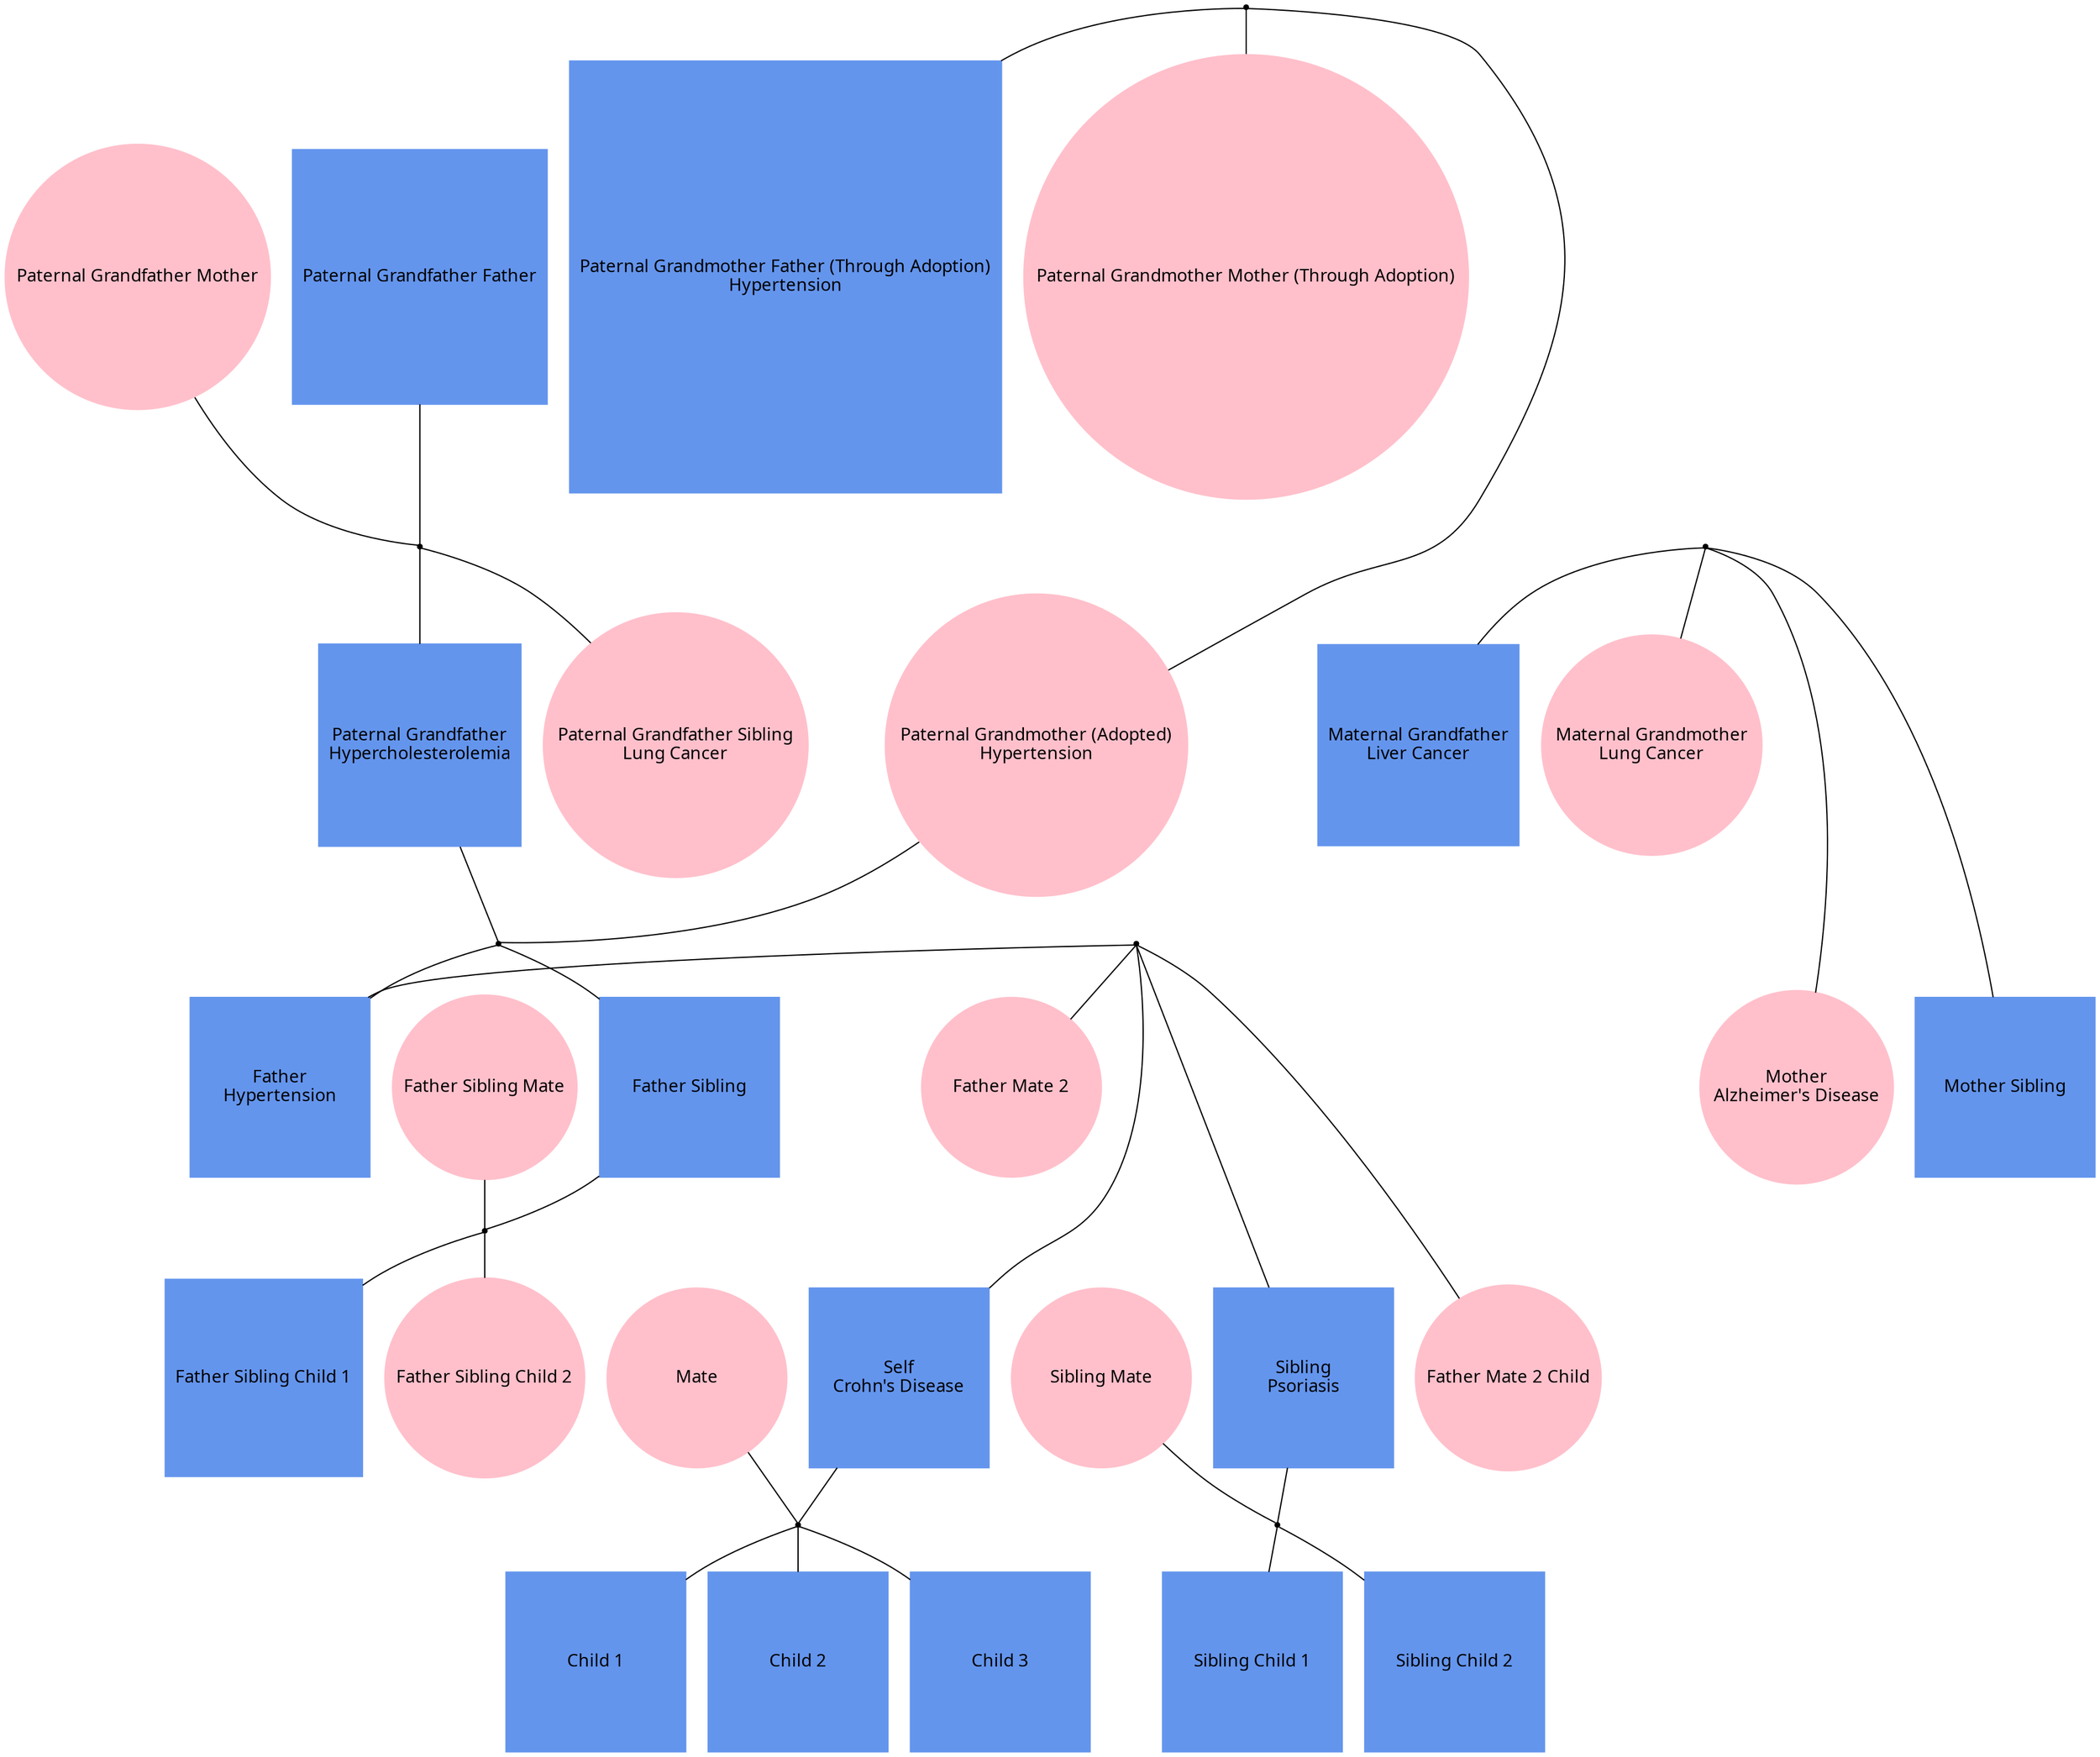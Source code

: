 
graph f18 {
ordering=out;

"Self\nCrohn's Disease" [fontname="helvetica:bold", width=2, shape=box, style=filled, regular=1, color="cornflowerblue"];
"Mate" [fontname="helvetica:bold", width=2, shape=oval, style=filled, regular=1, color="pink"];
"Child 1" [fontname="helvetica:bold", width=2, shape=box, style=filled, regular=1, color="cornflowerblue"];
"Child 2" [fontname="helvetica:bold", width=2, shape=box, style=filled, regular=1, color="cornflowerblue"];
"Child 3" [fontname="helvetica:bold", width=2, shape=box, style=filled, regular=1, color="cornflowerblue"];
"Sibling\nPsoriasis" [fontname="helvetica:bold", width=2, shape=box, style=filled, regular=1, color="cornflowerblue"];
"Sibling Mate" [fontname="helvetica:bold", width=2, shape=oval, style=filled, regular=1, color="pink"];
"Sibling Child 1" [fontname="helvetica:bold", width=2, shape=box, style=filled, regular=1, color="cornflowerblue"];
"Sibling Child 2" [fontname="helvetica:bold", width=2, shape=box, style=filled, regular=1, color="cornflowerblue"];
"Mother\nAlzheimer's Disease" [fontname="helvetica:bold", width=2, shape=oval, style=filled, regular=1, color="pink"];
"Mother Sibling" [fontname="helvetica:bold", width=2, shape=box, style=filled, regular=1, color="cornflowerblue"];
"Maternal Grandmother\nLung Cancer" [fontname="helvetica:bold", width=2, shape=oval, style=filled, regular=1, color="pink"];
"Maternal Grandfather\nLiver Cancer" [fontname="helvetica:bold", width=2, shape=box, style=filled, regular=1, color="cornflowerblue"];
"Father\nHypertension" [fontname="helvetica:bold", width=2, shape=box, style=filled, regular=1, color="cornflowerblue"];
"Father Mate 2" [fontname="helvetica:bold", width=2, shape=oval, style=filled, regular=1, color="pink"];
"Father Mate 2 Child" [fontname="helvetica:bold", width=2, shape=oval, style=filled, regular=1, color="pink"];
"Father Sibling" [fontname="helvetica:bold", width=2, shape=box, style=filled, regular=1, color="cornflowerblue"];
"Father Sibling Mate" [fontname="helvetica:bold", width=2, shape=oval, style=filled, regular=1, color="pink"];
"Father Sibling Child 1" [fontname="helvetica:bold", width=2, shape=box, style=filled, regular=1, color="cornflowerblue"];
"Father Sibling Child 2" [fontname="helvetica:bold", width=2, shape=oval, style=filled, regular=1, color="pink"];
"Paternal Grandmother (Adopted)\nHypertension" [fontname="helvetica:bold", width=2, shape=oval, style=filled, regular=1, color="pink"];
"Paternal Grandmother Mother (Through Adoption)" [fontname="helvetica:bold", width=2, shape=oval, style=filled, regular=1, color="pink"];
"Paternal Grandmother Father (Through Adoption)\nHypertension" [fontname="helvetica:bold", width=2, shape=box, style=filled, regular=1, color="cornflowerblue"];
"Paternal Grandfather\nHypercholesterolemia" [fontname="helvetica:bold", width=2, shape=box, style=filled, regular=1, color="cornflowerblue"];
"Paternal Grandfather Sibling\nLung Cancer" [fontname="helvetica:bold", width=2, shape=oval, style=filled, regular=1, color="pink"];
"Paternal Grandfather Mother" [fontname="helvetica:bold", width=2, shape=oval, style=filled, regular=1, color="pink"];
"Paternal Grandfather Father" [fontname="helvetica:bold", width=2, shape=box, style=filled, regular=1, color="cornflowerblue"];

"self+mate" [shape=point];
"sibling+siblingmate" [shape=point];
"maternalgrandfather+maternalgrandmother" [shape=point];
"father+fathermate2" [shape=point];
"fathersibling+fathersiblingmate" [shape=point];
"paternalgrandmotherfather(throughadoption)+paternalgrandmothermother(throughadoption)" [shape=point];
"paternalgrandfather+paternalgrandmother(adopted)" [shape=point];
"paternalgrandfatherfather+paternalgrandfathermother" [shape=point];

"Self\nCrohn's Disease" -- "self+mate" -- "Mate";
"Sibling\nPsoriasis" -- "sibling+siblingmate" -- "Sibling Mate";
"Maternal Grandfather\nLiver Cancer" -- "maternalgrandfather+maternalgrandmother" -- "Maternal Grandmother\nLung Cancer";
"Father\nHypertension" -- "father+fathermate2" -- "Father Mate 2";
"Father Sibling" -- "fathersibling+fathersiblingmate" -- "Father Sibling Mate";
"Paternal Grandmother Father (Through Adoption)\nHypertension" -- "paternalgrandmotherfather(throughadoption)+paternalgrandmothermother(throughadoption)" -- "Paternal Grandmother Mother (Through Adoption)";
"Paternal Grandfather\nHypercholesterolemia" -- "paternalgrandfather+paternalgrandmother(adopted)" -- "Paternal Grandmother (Adopted)\nHypertension";
"Paternal Grandfather Father" -- "paternalgrandfatherfather+paternalgrandfathermother" -- "Paternal Grandfather Mother";

"father+fathermate2" -- "Self\nCrohn's Disease";
"self+mate" -- "Child 1";
"self+mate" -- "Child 2";
"self+mate" -- "Child 3";
"father+fathermate2" -- "Sibling\nPsoriasis";
"sibling+siblingmate" -- "Sibling Child 1";
"sibling+siblingmate" -- "Sibling Child 2";
"maternalgrandfather+maternalgrandmother" -- "Mother\nAlzheimer's Disease";
"maternalgrandfather+maternalgrandmother" -- "Mother Sibling";
"paternalgrandfather+paternalgrandmother(adopted)" -- "Father\nHypertension";
"father+fathermate2" -- "Father Mate 2 Child";
"paternalgrandfather+paternalgrandmother(adopted)" -- "Father Sibling";
"fathersibling+fathersiblingmate" -- "Father Sibling Child 1";
"fathersibling+fathersiblingmate" -- "Father Sibling Child 2";
"paternalgrandmotherfather(throughadoption)+paternalgrandmothermother(throughadoption)" -- "Paternal Grandmother (Adopted)\nHypertension";
"paternalgrandfatherfather+paternalgrandfathermother" -- "Paternal Grandfather\nHypercholesterolemia";
"paternalgrandfatherfather+paternalgrandfathermother" -- "Paternal Grandfather Sibling\nLung Cancer";

{rank=same; "Paternal Grandmother Mother (Through Adoption)" "Paternal Grandmother Father (Through Adoption)\nHypertension" "Paternal Grandfather Mother" "Paternal Grandfather Father"}
{rank=same; "Maternal Grandmother\nLung Cancer" "Maternal Grandfather\nLiver Cancer" "Paternal Grandmother (Adopted)\nHypertension" "Paternal Grandfather\nHypercholesterolemia" "Paternal Grandfather Sibling\nLung Cancer"}
{rank=same; "Mother\nAlzheimer's Disease" "Mother Sibling" "Father\nHypertension" "Father Mate 2" "Father Sibling" "Father Sibling Mate"}
{rank=same; "Self\nCrohn's Disease" "Mate" "Sibling\nPsoriasis" "Sibling Mate" "Father Mate 2 Child" "Father Sibling Child 1" "Father Sibling Child 2"}
{rank=same; "Child 1" "Child 2" "Child 3" "Sibling Child 1" "Sibling Child 2"}
}
    